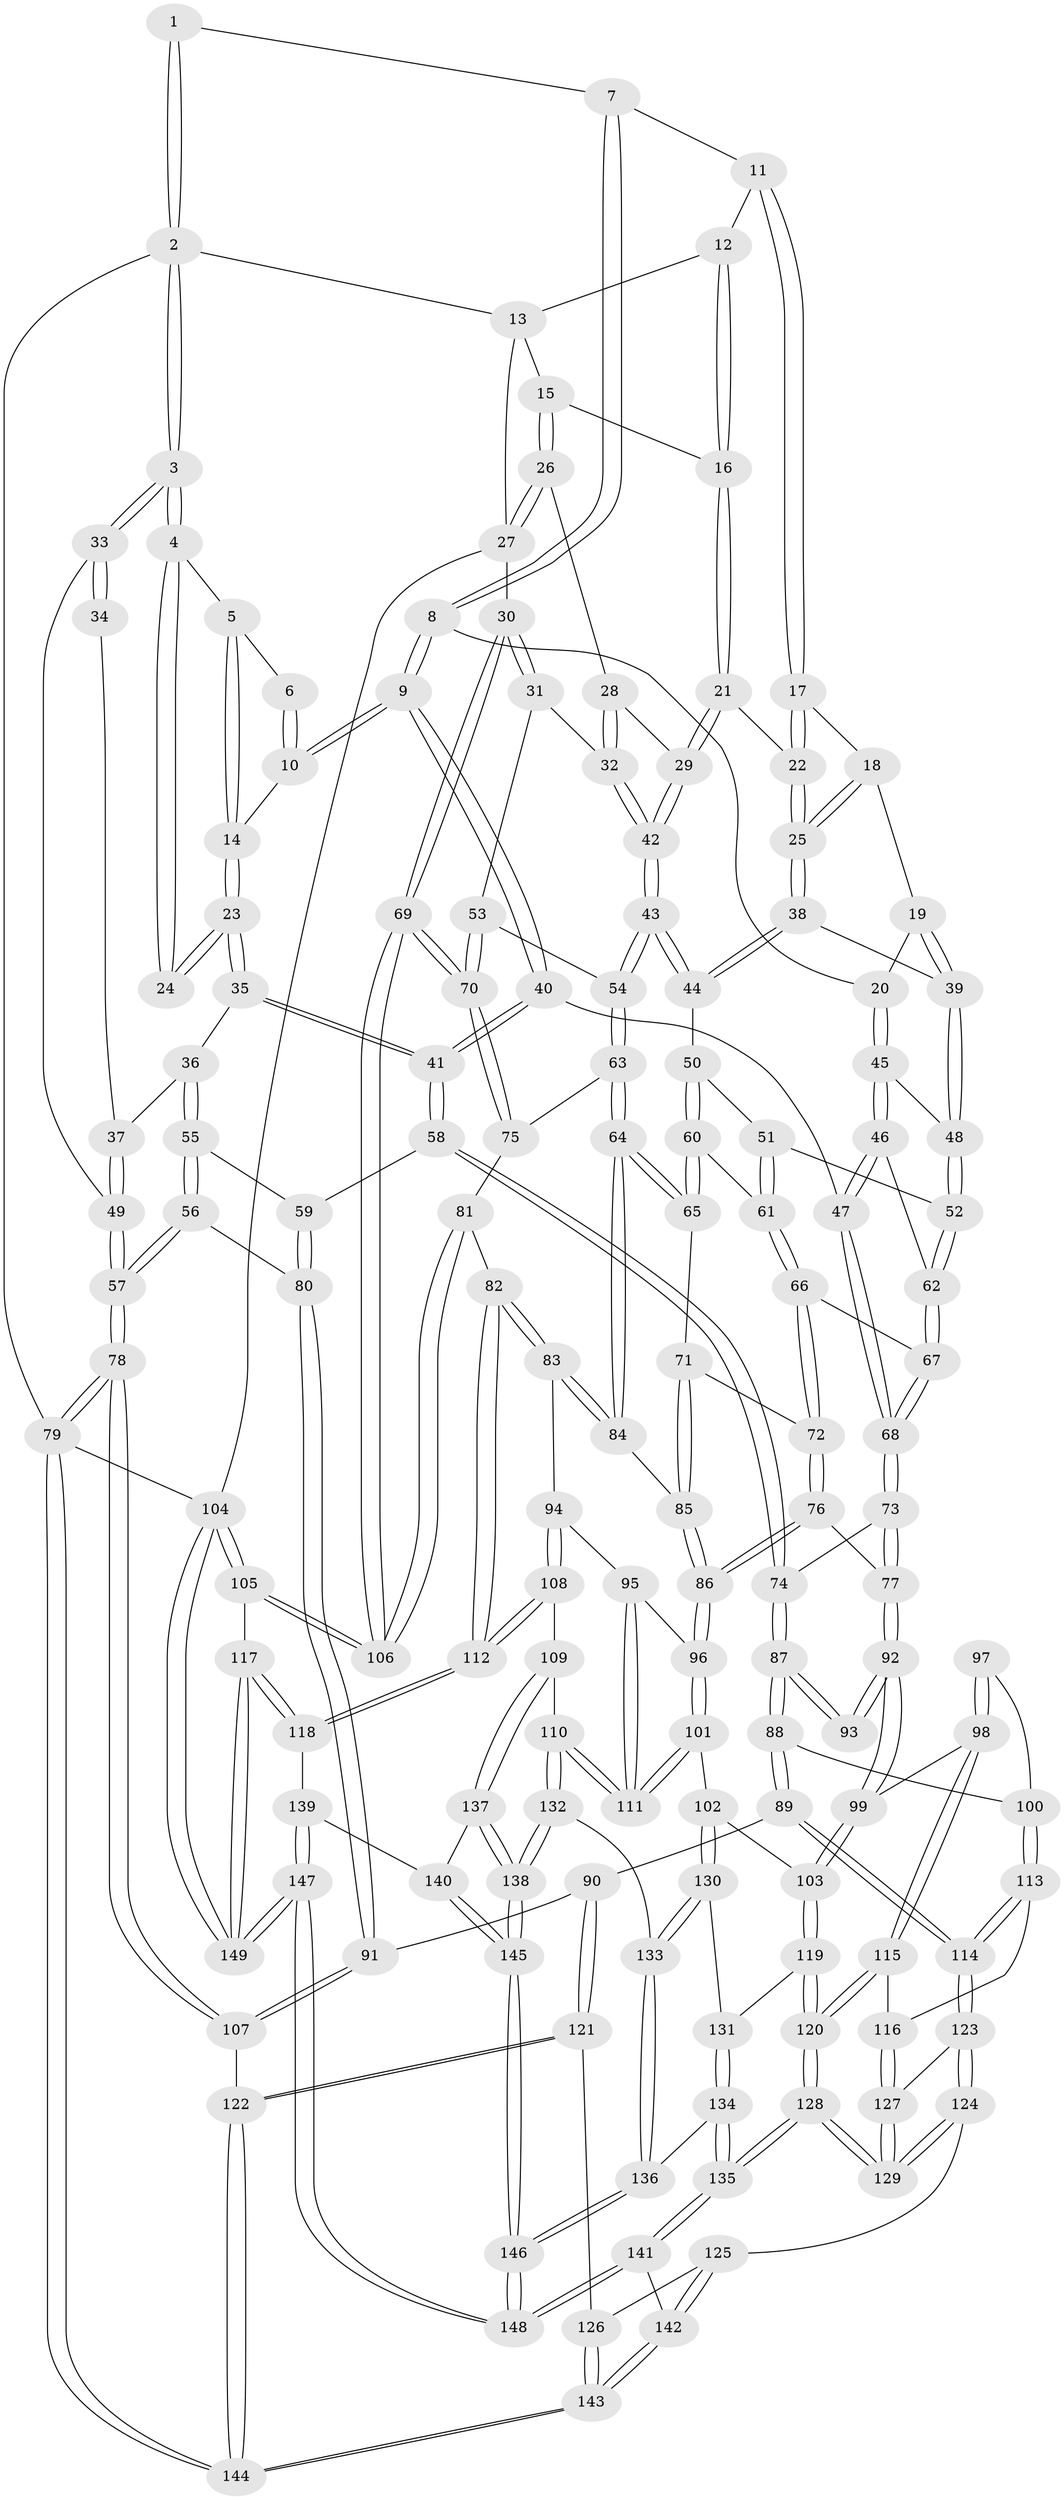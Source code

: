 // Generated by graph-tools (version 1.1) at 2025/12/02/27/25 16:12:00]
// undirected, 149 vertices, 369 edges
graph export_dot {
graph [start="1"]
  node [color=gray90,style=filled];
  1 [pos="+0.26126669369190214+0"];
  2 [pos="+0+0"];
  3 [pos="+0+0"];
  4 [pos="+0.08318025480215674+0.06653505674649697"];
  5 [pos="+0.18854572064018216+0.050202718339559554"];
  6 [pos="+0.26007352799081657+0"];
  7 [pos="+0.3943699940598583+0"];
  8 [pos="+0.37318067310041353+0.15954030238015907"];
  9 [pos="+0.32855631607071645+0.17855943997156506"];
  10 [pos="+0.244871737176616+0.17525024506853507"];
  11 [pos="+0.6621816663386997+0"];
  12 [pos="+0.6767792524482523+0"];
  13 [pos="+0.791885680420754+0"];
  14 [pos="+0.21149531170316588+0.17749176382137036"];
  15 [pos="+0.9099656561682692+0.07056575765638858"];
  16 [pos="+0.8296674419987619+0.14908080789818154"];
  17 [pos="+0.6564021271107693+0"];
  18 [pos="+0.6099827979435509+0.04076730395476712"];
  19 [pos="+0.5010260122433153+0.18610910884828166"];
  20 [pos="+0.38784221991469875+0.16778079765896156"];
  21 [pos="+0.7892563305530715+0.19641860900189778"];
  22 [pos="+0.7533432812006364+0.18005128255461028"];
  23 [pos="+0.20172084443346935+0.18232096672135145"];
  24 [pos="+0.15900557746376917+0.16714653705411572"];
  25 [pos="+0.6516523541504623+0.2256369780696183"];
  26 [pos="+1+0.13584139574453113"];
  27 [pos="+1+0.19585639537977445"];
  28 [pos="+0.9460860223828268+0.18851829640236306"];
  29 [pos="+0.8080697643531536+0.2295091266232092"];
  30 [pos="+1+0.39976255811671985"];
  31 [pos="+0.9198808861687601+0.3206461885704834"];
  32 [pos="+0.9125390624483788+0.31643100338270874"];
  33 [pos="+0+0"];
  34 [pos="+0.07112746797381742+0.1824252785319109"];
  35 [pos="+0.15208744858961237+0.3136595016930176"];
  36 [pos="+0.09504553912309192+0.3258818068158336"];
  37 [pos="+0.035183916348267875+0.2804414395809657"];
  38 [pos="+0.6293065960374931+0.2481257380806021"];
  39 [pos="+0.5604946118412494+0.2530861257233962"];
  40 [pos="+0.2894327209092372+0.4225624921913486"];
  41 [pos="+0.2781410543431863+0.43462705111143185"];
  42 [pos="+0.8211676138873744+0.29864210873707897"];
  43 [pos="+0.7668886450973603+0.36908292420671485"];
  44 [pos="+0.7029595668875653+0.35134657833846034"];
  45 [pos="+0.41639370331342956+0.3092159114809431"];
  46 [pos="+0.37477559123334564+0.3826347819215593"];
  47 [pos="+0.349794201828309+0.39803508319158837"];
  48 [pos="+0.5317033360002236+0.34424584071402226"];
  49 [pos="+0+0.22401175036460014"];
  50 [pos="+0.6563905115379853+0.37859391984418245"];
  51 [pos="+0.6272224824075455+0.37761162080538485"];
  52 [pos="+0.5319066773789646+0.3470545871309386"];
  53 [pos="+0.8843611326719223+0.4432077710801741"];
  54 [pos="+0.7833290231037626+0.4557709365182077"];
  55 [pos="+0.032747188066351726+0.4509851961048807"];
  56 [pos="+0+0.5174387300412128"];
  57 [pos="+0+0.5220765068553355"];
  58 [pos="+0.27270101229241533+0.47839931960523024"];
  59 [pos="+0.23697410066299907+0.48912962868193016"];
  60 [pos="+0.6362286198140235+0.4616400030440254"];
  61 [pos="+0.5762856568664649+0.4675113014659369"];
  62 [pos="+0.5159629377896118+0.3934657350572291"];
  63 [pos="+0.768961537792413+0.5022995146177632"];
  64 [pos="+0.7579954284843466+0.5129771823423993"];
  65 [pos="+0.733023612411779+0.5172597813952476"];
  66 [pos="+0.5730468529255937+0.46837487445964304"];
  67 [pos="+0.5249814715878489+0.47271181548551466"];
  68 [pos="+0.52032197700264+0.48058580893399605"];
  69 [pos="+1+0.540707357851643"];
  70 [pos="+1+0.5309957955224458"];
  71 [pos="+0.6903486835921064+0.5479654434930301"];
  72 [pos="+0.6607225298203033+0.5637673139006179"];
  73 [pos="+0.49830787249310327+0.5352255752371344"];
  74 [pos="+0.30158311854438613+0.52111352511865"];
  75 [pos="+0.8340094319609481+0.5333964574457036"];
  76 [pos="+0.6084753345908717+0.6055092852686347"];
  77 [pos="+0.5264959585233404+0.6026887156046321"];
  78 [pos="+0+0.8045070244337511"];
  79 [pos="+0+1"];
  80 [pos="+0.09138397057048969+0.618364325422647"];
  81 [pos="+0.9190128741692202+0.6773731177155405"];
  82 [pos="+0.9070519031966461+0.6827483410075682"];
  83 [pos="+0.8085801501379439+0.6721874216133732"];
  84 [pos="+0.7708682695152383+0.5974990711101784"];
  85 [pos="+0.6989927340024877+0.6521931702343319"];
  86 [pos="+0.6729998267391725+0.6887337055139224"];
  87 [pos="+0.3019178317440977+0.6139660032057952"];
  88 [pos="+0.28818730583377317+0.6436740538508108"];
  89 [pos="+0.23411293274222303+0.7147660136666177"];
  90 [pos="+0.16538804356899997+0.712753808320303"];
  91 [pos="+0.11903477766969338+0.6874448230485432"];
  92 [pos="+0.5218450193976129+0.6142444828335694"];
  93 [pos="+0.3577398316588625+0.636500277529905"];
  94 [pos="+0.786338818319727+0.6933925457485568"];
  95 [pos="+0.7822740618788434+0.6940253841239546"];
  96 [pos="+0.674328286820602+0.6941409960104344"];
  97 [pos="+0.3961078805439536+0.670385271447898"];
  98 [pos="+0.5012944762033664+0.6994003950372231"];
  99 [pos="+0.5057482620656042+0.697365367653751"];
  100 [pos="+0.38501358831147175+0.732140293670255"];
  101 [pos="+0.6540208685377347+0.7468431922155968"];
  102 [pos="+0.5945113618433386+0.7640406311891741"];
  103 [pos="+0.5271226618030854+0.7206474370145209"];
  104 [pos="+1+1"];
  105 [pos="+1+0.7573208084007116"];
  106 [pos="+1+0.6316278358166647"];
  107 [pos="+0+0.8007340151765122"];
  108 [pos="+0.7835954016057701+0.7988871398722279"];
  109 [pos="+0.7201721265677326+0.8157928580670957"];
  110 [pos="+0.7177275131956401+0.8150342178290342"];
  111 [pos="+0.6966484994952061+0.7875443151263937"];
  112 [pos="+0.851413731795716+0.8268030433954552"];
  113 [pos="+0.3866128328273455+0.7353700340285674"];
  114 [pos="+0.25556860574180507+0.7538095978349595"];
  115 [pos="+0.42502240486537124+0.7643702847994381"];
  116 [pos="+0.4165472092168993+0.7656557924173204"];
  117 [pos="+0.9114798596935605+0.8863012356739889"];
  118 [pos="+0.8772418671328467+0.8786914558182016"];
  119 [pos="+0.499834228188217+0.8236496746592191"];
  120 [pos="+0.4655635150487381+0.8308597643096752"];
  121 [pos="+0.11797315398044614+0.8718641215729647"];
  122 [pos="+0.09021524858499333+0.8758838681534203"];
  123 [pos="+0.26409193909082523+0.77564311164493"];
  124 [pos="+0.2577045950966576+0.8311032476655855"];
  125 [pos="+0.2113665460582956+0.8802586648657786"];
  126 [pos="+0.1394800462534039+0.882439043116231"];
  127 [pos="+0.3771493361814355+0.8022878956512515"];
  128 [pos="+0.4112565574668967+0.9957779766842362"];
  129 [pos="+0.3815769563417601+0.933796197933515"];
  130 [pos="+0.5928484098518627+0.7740945459744737"];
  131 [pos="+0.5121617410869509+0.8307377837809435"];
  132 [pos="+0.6307587907552369+0.8972569506975534"];
  133 [pos="+0.5928205447835595+0.8926510799713747"];
  134 [pos="+0.5673724708840197+0.9074672688726713"];
  135 [pos="+0.42059318445365784+1"];
  136 [pos="+0.5702828069971521+0.9061491383761126"];
  137 [pos="+0.7487906312227168+0.8996513323904037"];
  138 [pos="+0.7115942529631697+0.9706788012518711"];
  139 [pos="+0.8721075108968801+0.8832258209883922"];
  140 [pos="+0.8682906664708653+0.8854427953582631"];
  141 [pos="+0.37958436072950524+1"];
  142 [pos="+0.3708120289451736+1"];
  143 [pos="+0.21868869364406668+1"];
  144 [pos="+0+1"];
  145 [pos="+0.7332947557630477+1"];
  146 [pos="+0.7310852568712383+1"];
  147 [pos="+0.8273073522564498+1"];
  148 [pos="+0.7343095409438907+1"];
  149 [pos="+1+1"];
  1 -- 2;
  1 -- 2;
  1 -- 7;
  2 -- 3;
  2 -- 3;
  2 -- 13;
  2 -- 79;
  3 -- 4;
  3 -- 4;
  3 -- 33;
  3 -- 33;
  4 -- 5;
  4 -- 24;
  4 -- 24;
  5 -- 6;
  5 -- 14;
  5 -- 14;
  6 -- 10;
  6 -- 10;
  7 -- 8;
  7 -- 8;
  7 -- 11;
  8 -- 9;
  8 -- 9;
  8 -- 20;
  9 -- 10;
  9 -- 10;
  9 -- 40;
  9 -- 40;
  10 -- 14;
  11 -- 12;
  11 -- 17;
  11 -- 17;
  12 -- 13;
  12 -- 16;
  12 -- 16;
  13 -- 15;
  13 -- 27;
  14 -- 23;
  14 -- 23;
  15 -- 16;
  15 -- 26;
  15 -- 26;
  16 -- 21;
  16 -- 21;
  17 -- 18;
  17 -- 22;
  17 -- 22;
  18 -- 19;
  18 -- 25;
  18 -- 25;
  19 -- 20;
  19 -- 39;
  19 -- 39;
  20 -- 45;
  20 -- 45;
  21 -- 22;
  21 -- 29;
  21 -- 29;
  22 -- 25;
  22 -- 25;
  23 -- 24;
  23 -- 24;
  23 -- 35;
  23 -- 35;
  25 -- 38;
  25 -- 38;
  26 -- 27;
  26 -- 27;
  26 -- 28;
  27 -- 30;
  27 -- 104;
  28 -- 29;
  28 -- 32;
  28 -- 32;
  29 -- 42;
  29 -- 42;
  30 -- 31;
  30 -- 31;
  30 -- 69;
  30 -- 69;
  31 -- 32;
  31 -- 53;
  32 -- 42;
  32 -- 42;
  33 -- 34;
  33 -- 34;
  33 -- 49;
  34 -- 37;
  35 -- 36;
  35 -- 41;
  35 -- 41;
  36 -- 37;
  36 -- 55;
  36 -- 55;
  37 -- 49;
  37 -- 49;
  38 -- 39;
  38 -- 44;
  38 -- 44;
  39 -- 48;
  39 -- 48;
  40 -- 41;
  40 -- 41;
  40 -- 47;
  41 -- 58;
  41 -- 58;
  42 -- 43;
  42 -- 43;
  43 -- 44;
  43 -- 44;
  43 -- 54;
  43 -- 54;
  44 -- 50;
  45 -- 46;
  45 -- 46;
  45 -- 48;
  46 -- 47;
  46 -- 47;
  46 -- 62;
  47 -- 68;
  47 -- 68;
  48 -- 52;
  48 -- 52;
  49 -- 57;
  49 -- 57;
  50 -- 51;
  50 -- 60;
  50 -- 60;
  51 -- 52;
  51 -- 61;
  51 -- 61;
  52 -- 62;
  52 -- 62;
  53 -- 54;
  53 -- 70;
  53 -- 70;
  54 -- 63;
  54 -- 63;
  55 -- 56;
  55 -- 56;
  55 -- 59;
  56 -- 57;
  56 -- 57;
  56 -- 80;
  57 -- 78;
  57 -- 78;
  58 -- 59;
  58 -- 74;
  58 -- 74;
  59 -- 80;
  59 -- 80;
  60 -- 61;
  60 -- 65;
  60 -- 65;
  61 -- 66;
  61 -- 66;
  62 -- 67;
  62 -- 67;
  63 -- 64;
  63 -- 64;
  63 -- 75;
  64 -- 65;
  64 -- 65;
  64 -- 84;
  64 -- 84;
  65 -- 71;
  66 -- 67;
  66 -- 72;
  66 -- 72;
  67 -- 68;
  67 -- 68;
  68 -- 73;
  68 -- 73;
  69 -- 70;
  69 -- 70;
  69 -- 106;
  69 -- 106;
  70 -- 75;
  70 -- 75;
  71 -- 72;
  71 -- 85;
  71 -- 85;
  72 -- 76;
  72 -- 76;
  73 -- 74;
  73 -- 77;
  73 -- 77;
  74 -- 87;
  74 -- 87;
  75 -- 81;
  76 -- 77;
  76 -- 86;
  76 -- 86;
  77 -- 92;
  77 -- 92;
  78 -- 79;
  78 -- 79;
  78 -- 107;
  78 -- 107;
  79 -- 144;
  79 -- 144;
  79 -- 104;
  80 -- 91;
  80 -- 91;
  81 -- 82;
  81 -- 106;
  81 -- 106;
  82 -- 83;
  82 -- 83;
  82 -- 112;
  82 -- 112;
  83 -- 84;
  83 -- 84;
  83 -- 94;
  84 -- 85;
  85 -- 86;
  85 -- 86;
  86 -- 96;
  86 -- 96;
  87 -- 88;
  87 -- 88;
  87 -- 93;
  87 -- 93;
  88 -- 89;
  88 -- 89;
  88 -- 100;
  89 -- 90;
  89 -- 114;
  89 -- 114;
  90 -- 91;
  90 -- 121;
  90 -- 121;
  91 -- 107;
  91 -- 107;
  92 -- 93;
  92 -- 93;
  92 -- 99;
  92 -- 99;
  94 -- 95;
  94 -- 108;
  94 -- 108;
  95 -- 96;
  95 -- 111;
  95 -- 111;
  96 -- 101;
  96 -- 101;
  97 -- 98;
  97 -- 98;
  97 -- 100;
  98 -- 99;
  98 -- 115;
  98 -- 115;
  99 -- 103;
  99 -- 103;
  100 -- 113;
  100 -- 113;
  101 -- 102;
  101 -- 111;
  101 -- 111;
  102 -- 103;
  102 -- 130;
  102 -- 130;
  103 -- 119;
  103 -- 119;
  104 -- 105;
  104 -- 105;
  104 -- 149;
  104 -- 149;
  105 -- 106;
  105 -- 106;
  105 -- 117;
  107 -- 122;
  108 -- 109;
  108 -- 112;
  108 -- 112;
  109 -- 110;
  109 -- 137;
  109 -- 137;
  110 -- 111;
  110 -- 111;
  110 -- 132;
  110 -- 132;
  112 -- 118;
  112 -- 118;
  113 -- 114;
  113 -- 114;
  113 -- 116;
  114 -- 123;
  114 -- 123;
  115 -- 116;
  115 -- 120;
  115 -- 120;
  116 -- 127;
  116 -- 127;
  117 -- 118;
  117 -- 118;
  117 -- 149;
  117 -- 149;
  118 -- 139;
  119 -- 120;
  119 -- 120;
  119 -- 131;
  120 -- 128;
  120 -- 128;
  121 -- 122;
  121 -- 122;
  121 -- 126;
  122 -- 144;
  122 -- 144;
  123 -- 124;
  123 -- 124;
  123 -- 127;
  124 -- 125;
  124 -- 129;
  124 -- 129;
  125 -- 126;
  125 -- 142;
  125 -- 142;
  126 -- 143;
  126 -- 143;
  127 -- 129;
  127 -- 129;
  128 -- 129;
  128 -- 129;
  128 -- 135;
  128 -- 135;
  130 -- 131;
  130 -- 133;
  130 -- 133;
  131 -- 134;
  131 -- 134;
  132 -- 133;
  132 -- 138;
  132 -- 138;
  133 -- 136;
  133 -- 136;
  134 -- 135;
  134 -- 135;
  134 -- 136;
  135 -- 141;
  135 -- 141;
  136 -- 146;
  136 -- 146;
  137 -- 138;
  137 -- 138;
  137 -- 140;
  138 -- 145;
  138 -- 145;
  139 -- 140;
  139 -- 147;
  139 -- 147;
  140 -- 145;
  140 -- 145;
  141 -- 142;
  141 -- 148;
  141 -- 148;
  142 -- 143;
  142 -- 143;
  143 -- 144;
  143 -- 144;
  145 -- 146;
  145 -- 146;
  146 -- 148;
  146 -- 148;
  147 -- 148;
  147 -- 148;
  147 -- 149;
  147 -- 149;
}
